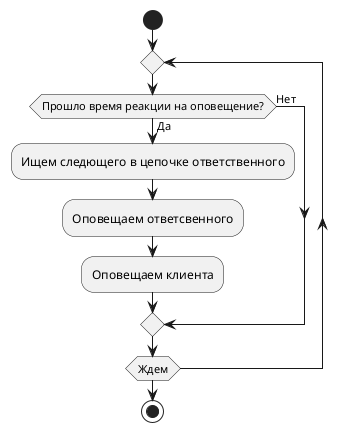 @startuml

start

	repeat

		if (Прошло время реакции на оповещение?) then (Да)
			:Ищем следющего в цепочке ответственного;
			:Оповещаем ответсвенного;
			:Оповещаем клиента;
		else (Нет)
		endif

	repeat while (Ждем)

stop

@enduml
